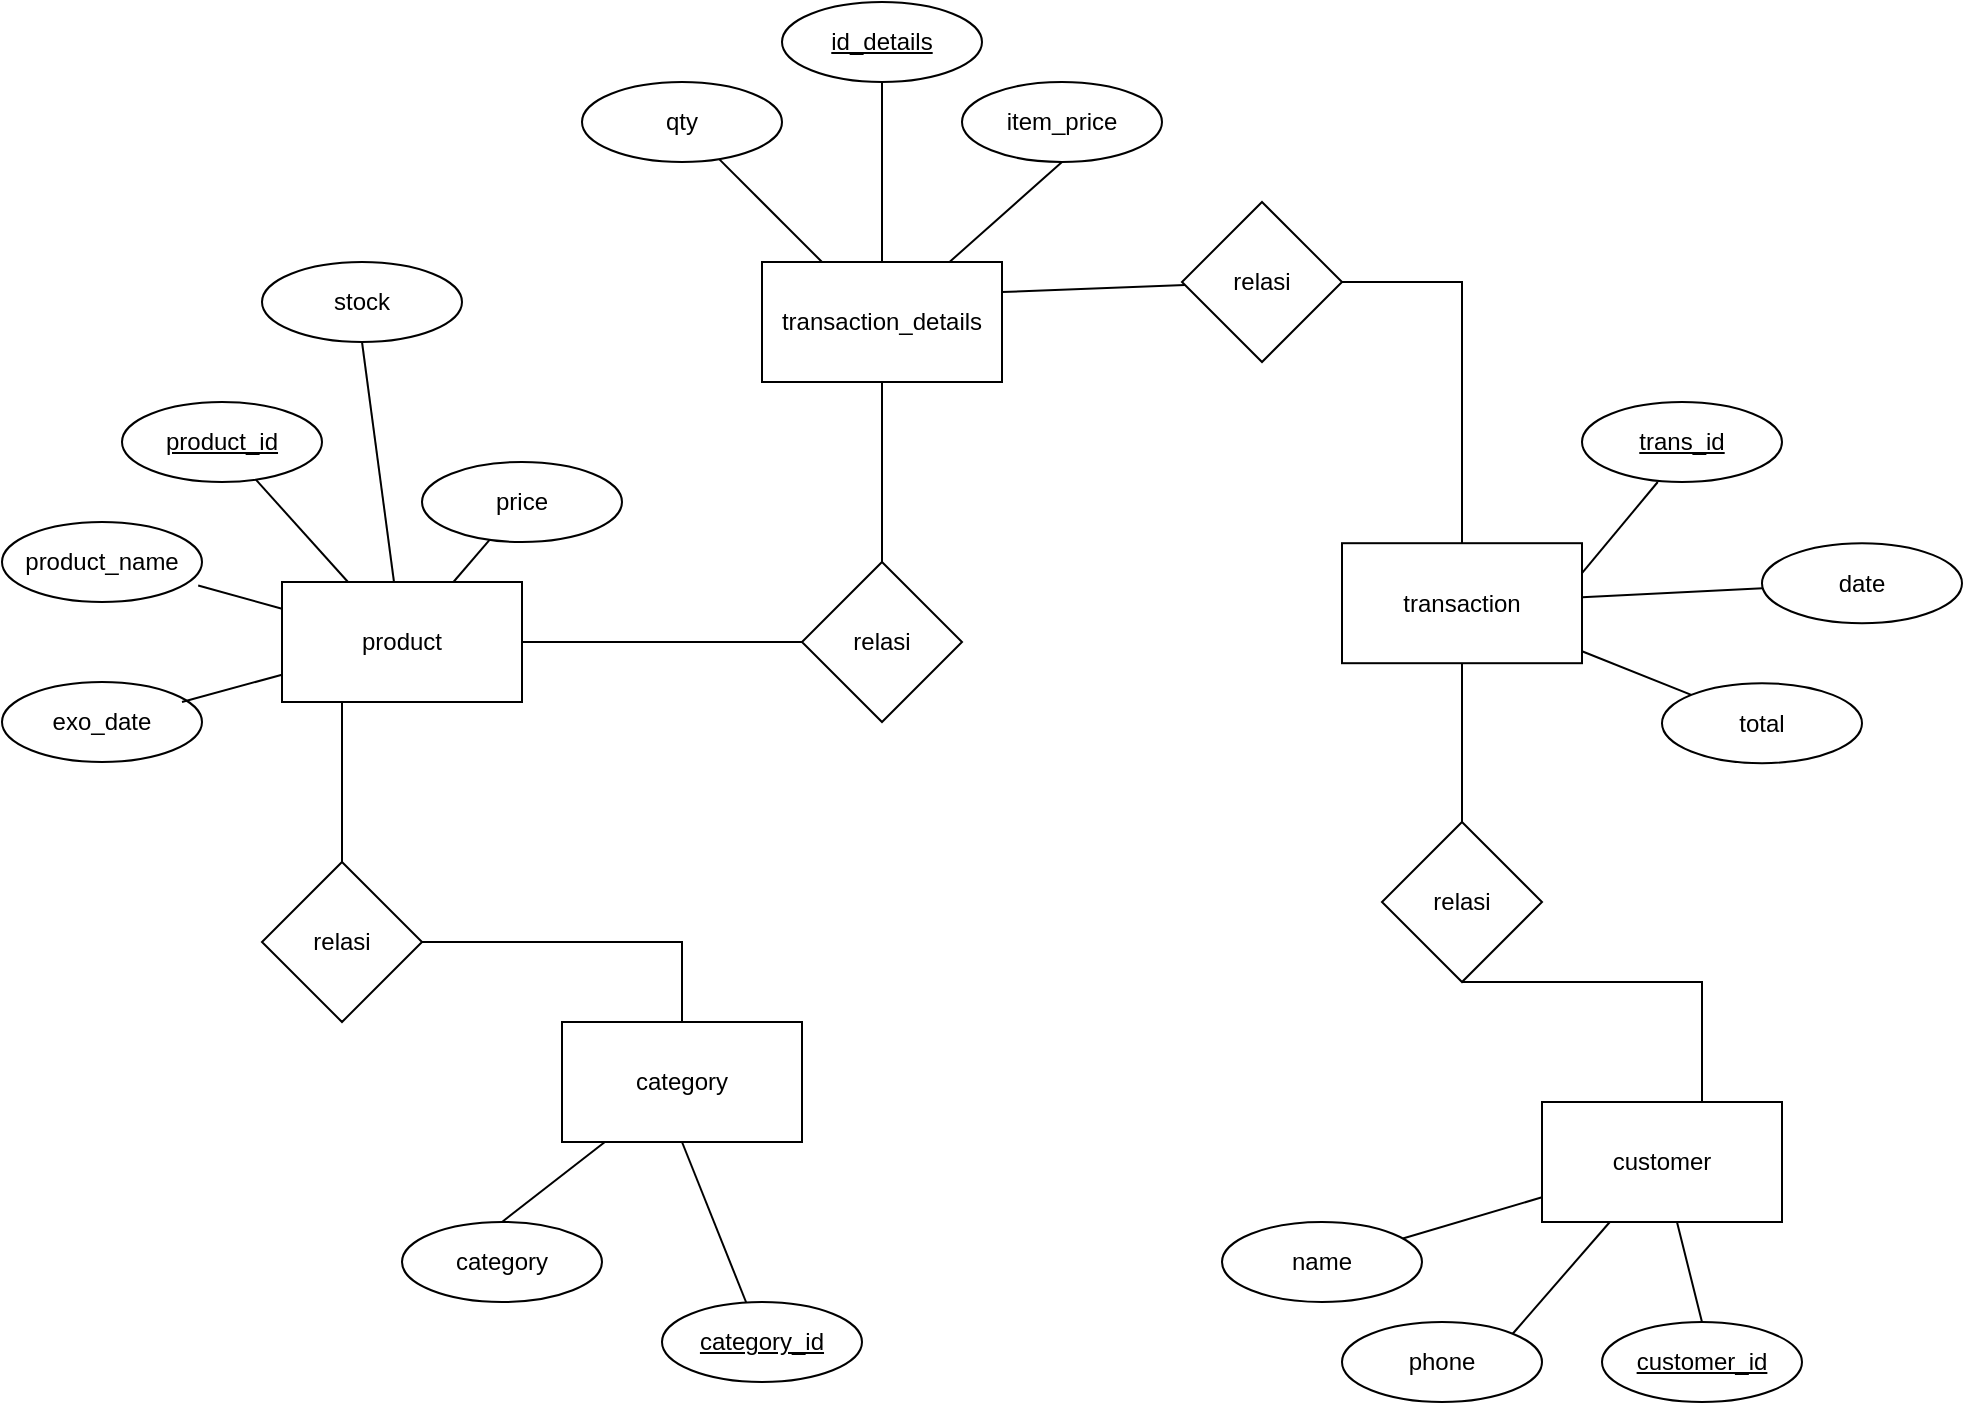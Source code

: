 <mxfile version="22.1.2" type="device">
  <diagram name="Page-1" id="vXNNxJSfNinaxb2HAwLt">
    <mxGraphModel dx="1059" dy="692" grid="1" gridSize="10" guides="1" tooltips="1" connect="1" arrows="1" fold="1" page="1" pageScale="1" pageWidth="1100" pageHeight="850" math="0" shadow="0">
      <root>
        <mxCell id="0" />
        <mxCell id="1" parent="0" />
        <mxCell id="CJC2urglRHMl2Ul392gx-1" value="transaction_details" style="rounded=0;whiteSpace=wrap;html=1;" vertex="1" parent="1">
          <mxGeometry x="390" y="160" width="120" height="60" as="geometry" />
        </mxCell>
        <mxCell id="CJC2urglRHMl2Ul392gx-2" value="product" style="rounded=0;whiteSpace=wrap;html=1;" vertex="1" parent="1">
          <mxGeometry x="150" y="320" width="120" height="60" as="geometry" />
        </mxCell>
        <mxCell id="CJC2urglRHMl2Ul392gx-3" value="transaction" style="rounded=0;whiteSpace=wrap;html=1;" vertex="1" parent="1">
          <mxGeometry x="680" y="300.6" width="120" height="60" as="geometry" />
        </mxCell>
        <mxCell id="CJC2urglRHMl2Ul392gx-4" value="customer" style="rounded=0;whiteSpace=wrap;html=1;" vertex="1" parent="1">
          <mxGeometry x="780" y="580" width="120" height="60" as="geometry" />
        </mxCell>
        <mxCell id="CJC2urglRHMl2Ul392gx-5" value="category" style="rounded=0;whiteSpace=wrap;html=1;" vertex="1" parent="1">
          <mxGeometry x="290" y="540" width="120" height="60" as="geometry" />
        </mxCell>
        <mxCell id="CJC2urglRHMl2Ul392gx-6" value="product_id" style="ellipse;whiteSpace=wrap;html=1;align=center;fontStyle=4;" vertex="1" parent="1">
          <mxGeometry x="70" y="230" width="100" height="40" as="geometry" />
        </mxCell>
        <mxCell id="CJC2urglRHMl2Ul392gx-7" value="id_details" style="ellipse;whiteSpace=wrap;html=1;align=center;fontStyle=4;" vertex="1" parent="1">
          <mxGeometry x="400" y="30" width="100" height="40" as="geometry" />
        </mxCell>
        <mxCell id="CJC2urglRHMl2Ul392gx-8" value="category_id" style="ellipse;whiteSpace=wrap;html=1;align=center;fontStyle=4;" vertex="1" parent="1">
          <mxGeometry x="340" y="680" width="100" height="40" as="geometry" />
        </mxCell>
        <mxCell id="CJC2urglRHMl2Ul392gx-9" value="trans_id" style="ellipse;whiteSpace=wrap;html=1;align=center;fontStyle=4;" vertex="1" parent="1">
          <mxGeometry x="800" y="230" width="100" height="40" as="geometry" />
        </mxCell>
        <mxCell id="CJC2urglRHMl2Ul392gx-10" value="customer_id" style="ellipse;whiteSpace=wrap;html=1;align=center;fontStyle=4;" vertex="1" parent="1">
          <mxGeometry x="810" y="690" width="100" height="40" as="geometry" />
        </mxCell>
        <mxCell id="CJC2urglRHMl2Ul392gx-11" value="" style="endArrow=none;html=1;rounded=0;" edge="1" parent="1" source="CJC2urglRHMl2Ul392gx-7" target="CJC2urglRHMl2Ul392gx-1">
          <mxGeometry relative="1" as="geometry">
            <mxPoint x="320" y="220" as="sourcePoint" />
            <mxPoint x="480" y="220" as="targetPoint" />
          </mxGeometry>
        </mxCell>
        <mxCell id="CJC2urglRHMl2Ul392gx-12" value="" style="endArrow=none;html=1;rounded=0;exitX=1;exitY=0.25;exitDx=0;exitDy=0;" edge="1" parent="1" source="CJC2urglRHMl2Ul392gx-3">
          <mxGeometry width="50" height="50" relative="1" as="geometry">
            <mxPoint x="490" y="240.6" as="sourcePoint" />
            <mxPoint x="837.873" y="270.003" as="targetPoint" />
          </mxGeometry>
        </mxCell>
        <mxCell id="CJC2urglRHMl2Ul392gx-13" value="" style="endArrow=none;html=1;rounded=0;entryX=0.5;entryY=0;entryDx=0;entryDy=0;" edge="1" parent="1" source="CJC2urglRHMl2Ul392gx-4" target="CJC2urglRHMl2Ul392gx-10">
          <mxGeometry width="50" height="50" relative="1" as="geometry">
            <mxPoint x="750" y="385" as="sourcePoint" />
            <mxPoint x="783" y="349" as="targetPoint" />
          </mxGeometry>
        </mxCell>
        <mxCell id="CJC2urglRHMl2Ul392gx-15" value="" style="endArrow=none;html=1;rounded=0;" edge="1" parent="1" source="CJC2urglRHMl2Ul392gx-2" target="CJC2urglRHMl2Ul392gx-6">
          <mxGeometry width="50" height="50" relative="1" as="geometry">
            <mxPoint x="380" y="440" as="sourcePoint" />
            <mxPoint x="430" y="390" as="targetPoint" />
          </mxGeometry>
        </mxCell>
        <mxCell id="CJC2urglRHMl2Ul392gx-16" value="" style="endArrow=none;html=1;rounded=0;entryX=0.5;entryY=1;entryDx=0;entryDy=0;" edge="1" parent="1" source="CJC2urglRHMl2Ul392gx-8" target="CJC2urglRHMl2Ul392gx-5">
          <mxGeometry width="50" height="50" relative="1" as="geometry">
            <mxPoint x="550" y="470" as="sourcePoint" />
            <mxPoint x="600" y="420" as="targetPoint" />
          </mxGeometry>
        </mxCell>
        <mxCell id="CJC2urglRHMl2Ul392gx-17" value="qty" style="ellipse;whiteSpace=wrap;html=1;align=center;" vertex="1" parent="1">
          <mxGeometry x="300" y="70" width="100" height="40" as="geometry" />
        </mxCell>
        <mxCell id="CJC2urglRHMl2Ul392gx-18" value="item_price" style="ellipse;whiteSpace=wrap;html=1;align=center;" vertex="1" parent="1">
          <mxGeometry x="490" y="70" width="100" height="40" as="geometry" />
        </mxCell>
        <mxCell id="CJC2urglRHMl2Ul392gx-19" value="category" style="ellipse;whiteSpace=wrap;html=1;align=center;" vertex="1" parent="1">
          <mxGeometry x="210" y="640" width="100" height="40" as="geometry" />
        </mxCell>
        <mxCell id="CJC2urglRHMl2Ul392gx-21" value="date" style="ellipse;whiteSpace=wrap;html=1;align=center;" vertex="1" parent="1">
          <mxGeometry x="890" y="300.6" width="100" height="40" as="geometry" />
        </mxCell>
        <mxCell id="CJC2urglRHMl2Ul392gx-22" value="total" style="ellipse;whiteSpace=wrap;html=1;align=center;" vertex="1" parent="1">
          <mxGeometry x="840" y="370.6" width="100" height="40" as="geometry" />
        </mxCell>
        <mxCell id="CJC2urglRHMl2Ul392gx-23" value="" style="endArrow=none;html=1;rounded=0;" edge="1" parent="1" source="CJC2urglRHMl2Ul392gx-1" target="CJC2urglRHMl2Ul392gx-17">
          <mxGeometry width="50" height="50" relative="1" as="geometry">
            <mxPoint x="410" y="330" as="sourcePoint" />
            <mxPoint x="460" y="280" as="targetPoint" />
          </mxGeometry>
        </mxCell>
        <mxCell id="CJC2urglRHMl2Ul392gx-24" value="" style="endArrow=none;html=1;rounded=0;" edge="1" parent="1" source="CJC2urglRHMl2Ul392gx-3" target="CJC2urglRHMl2Ul392gx-21">
          <mxGeometry width="50" height="50" relative="1" as="geometry">
            <mxPoint x="520" y="330.6" as="sourcePoint" />
            <mxPoint x="570" y="280.6" as="targetPoint" />
          </mxGeometry>
        </mxCell>
        <mxCell id="CJC2urglRHMl2Ul392gx-25" value="" style="endArrow=none;html=1;rounded=0;entryX=0;entryY=0;entryDx=0;entryDy=0;" edge="1" parent="1" source="CJC2urglRHMl2Ul392gx-3" target="CJC2urglRHMl2Ul392gx-22">
          <mxGeometry width="50" height="50" relative="1" as="geometry">
            <mxPoint x="520" y="330.6" as="sourcePoint" />
            <mxPoint x="570" y="280.6" as="targetPoint" />
          </mxGeometry>
        </mxCell>
        <mxCell id="CJC2urglRHMl2Ul392gx-26" value="product_name" style="ellipse;whiteSpace=wrap;html=1;align=center;" vertex="1" parent="1">
          <mxGeometry x="10" y="290" width="100" height="40" as="geometry" />
        </mxCell>
        <mxCell id="CJC2urglRHMl2Ul392gx-27" value="price" style="ellipse;whiteSpace=wrap;html=1;align=center;" vertex="1" parent="1">
          <mxGeometry x="220" y="260" width="100" height="40" as="geometry" />
        </mxCell>
        <mxCell id="CJC2urglRHMl2Ul392gx-28" value="stock" style="ellipse;whiteSpace=wrap;html=1;align=center;" vertex="1" parent="1">
          <mxGeometry x="140" y="160" width="100" height="40" as="geometry" />
        </mxCell>
        <mxCell id="CJC2urglRHMl2Ul392gx-29" value="exo_date" style="ellipse;whiteSpace=wrap;html=1;align=center;" vertex="1" parent="1">
          <mxGeometry x="10" y="370" width="100" height="40" as="geometry" />
        </mxCell>
        <mxCell id="CJC2urglRHMl2Ul392gx-31" value="" style="endArrow=none;html=1;rounded=0;" edge="1" parent="1" source="CJC2urglRHMl2Ul392gx-2" target="CJC2urglRHMl2Ul392gx-27">
          <mxGeometry width="50" height="50" relative="1" as="geometry">
            <mxPoint x="410" y="460" as="sourcePoint" />
            <mxPoint x="460" y="410" as="targetPoint" />
          </mxGeometry>
        </mxCell>
        <mxCell id="CJC2urglRHMl2Ul392gx-32" value="" style="endArrow=none;html=1;rounded=0;entryX=0.981;entryY=0.794;entryDx=0;entryDy=0;entryPerimeter=0;" edge="1" parent="1" source="CJC2urglRHMl2Ul392gx-2" target="CJC2urglRHMl2Ul392gx-26">
          <mxGeometry width="50" height="50" relative="1" as="geometry">
            <mxPoint x="200" y="360" as="sourcePoint" />
            <mxPoint x="460" y="410" as="targetPoint" />
          </mxGeometry>
        </mxCell>
        <mxCell id="CJC2urglRHMl2Ul392gx-33" value="" style="endArrow=none;html=1;rounded=0;" edge="1" parent="1" target="CJC2urglRHMl2Ul392gx-2">
          <mxGeometry width="50" height="50" relative="1" as="geometry">
            <mxPoint x="100" y="380" as="sourcePoint" />
            <mxPoint x="460" y="410" as="targetPoint" />
          </mxGeometry>
        </mxCell>
        <mxCell id="CJC2urglRHMl2Ul392gx-35" value="" style="endArrow=none;html=1;rounded=0;exitX=0.5;exitY=1;exitDx=0;exitDy=0;" edge="1" parent="1" source="CJC2urglRHMl2Ul392gx-28" target="CJC2urglRHMl2Ul392gx-2">
          <mxGeometry width="50" height="50" relative="1" as="geometry">
            <mxPoint x="410" y="460" as="sourcePoint" />
            <mxPoint x="460" y="410" as="targetPoint" />
          </mxGeometry>
        </mxCell>
        <mxCell id="CJC2urglRHMl2Ul392gx-37" value="" style="endArrow=none;html=1;rounded=0;exitX=0.5;exitY=0;exitDx=0;exitDy=0;" edge="1" parent="1" source="CJC2urglRHMl2Ul392gx-19" target="CJC2urglRHMl2Ul392gx-5">
          <mxGeometry width="50" height="50" relative="1" as="geometry">
            <mxPoint x="410" y="460" as="sourcePoint" />
            <mxPoint x="460" y="410" as="targetPoint" />
          </mxGeometry>
        </mxCell>
        <mxCell id="CJC2urglRHMl2Ul392gx-38" value="" style="endArrow=none;html=1;rounded=0;entryX=0.5;entryY=1;entryDx=0;entryDy=0;" edge="1" parent="1" source="CJC2urglRHMl2Ul392gx-1" target="CJC2urglRHMl2Ul392gx-18">
          <mxGeometry width="50" height="50" relative="1" as="geometry">
            <mxPoint x="410" y="330" as="sourcePoint" />
            <mxPoint x="460" y="280" as="targetPoint" />
          </mxGeometry>
        </mxCell>
        <mxCell id="CJC2urglRHMl2Ul392gx-39" value="relasi" style="rhombus;whiteSpace=wrap;html=1;" vertex="1" parent="1">
          <mxGeometry x="410" y="310" width="80" height="80" as="geometry" />
        </mxCell>
        <mxCell id="CJC2urglRHMl2Ul392gx-40" value="relasi" style="rhombus;whiteSpace=wrap;html=1;" vertex="1" parent="1">
          <mxGeometry x="140" y="460" width="80" height="80" as="geometry" />
        </mxCell>
        <mxCell id="CJC2urglRHMl2Ul392gx-41" value="relasi" style="rhombus;whiteSpace=wrap;html=1;" vertex="1" parent="1">
          <mxGeometry x="700" y="440" width="80" height="80" as="geometry" />
        </mxCell>
        <mxCell id="CJC2urglRHMl2Ul392gx-42" value="relasi" style="rhombus;whiteSpace=wrap;html=1;" vertex="1" parent="1">
          <mxGeometry x="600" y="130" width="80" height="80" as="geometry" />
        </mxCell>
        <mxCell id="CJC2urglRHMl2Ul392gx-43" value="" style="endArrow=none;html=1;rounded=0;exitX=1;exitY=0.5;exitDx=0;exitDy=0;entryX=0;entryY=0.5;entryDx=0;entryDy=0;" edge="1" parent="1" source="CJC2urglRHMl2Ul392gx-2" target="CJC2urglRHMl2Ul392gx-39">
          <mxGeometry width="50" height="50" relative="1" as="geometry">
            <mxPoint x="410" y="460" as="sourcePoint" />
            <mxPoint x="460" y="410" as="targetPoint" />
          </mxGeometry>
        </mxCell>
        <mxCell id="CJC2urglRHMl2Ul392gx-44" value="" style="endArrow=none;html=1;rounded=0;exitX=0.5;exitY=1;exitDx=0;exitDy=0;" edge="1" parent="1" source="CJC2urglRHMl2Ul392gx-1" target="CJC2urglRHMl2Ul392gx-39">
          <mxGeometry width="50" height="50" relative="1" as="geometry">
            <mxPoint x="280" y="360" as="sourcePoint" />
            <mxPoint x="410" y="360" as="targetPoint" />
          </mxGeometry>
        </mxCell>
        <mxCell id="CJC2urglRHMl2Ul392gx-45" value="" style="endArrow=none;html=1;rounded=0;" edge="1" parent="1" source="CJC2urglRHMl2Ul392gx-41" target="CJC2urglRHMl2Ul392gx-3">
          <mxGeometry width="50" height="50" relative="1" as="geometry">
            <mxPoint x="410" y="460" as="sourcePoint" />
            <mxPoint x="460" y="410" as="targetPoint" />
          </mxGeometry>
        </mxCell>
        <mxCell id="CJC2urglRHMl2Ul392gx-46" value="" style="endArrow=none;html=1;rounded=0;entryX=0.5;entryY=1;entryDx=0;entryDy=0;" edge="1" parent="1" target="CJC2urglRHMl2Ul392gx-41">
          <mxGeometry width="50" height="50" relative="1" as="geometry">
            <mxPoint x="860" y="580" as="sourcePoint" />
            <mxPoint x="460" y="410" as="targetPoint" />
            <Array as="points">
              <mxPoint x="860" y="520" />
            </Array>
          </mxGeometry>
        </mxCell>
        <mxCell id="CJC2urglRHMl2Ul392gx-47" value="" style="endArrow=none;html=1;rounded=0;entryX=0.25;entryY=1;entryDx=0;entryDy=0;exitX=0.5;exitY=0;exitDx=0;exitDy=0;" edge="1" parent="1" source="CJC2urglRHMl2Ul392gx-40" target="CJC2urglRHMl2Ul392gx-2">
          <mxGeometry width="50" height="50" relative="1" as="geometry">
            <mxPoint x="410" y="460" as="sourcePoint" />
            <mxPoint x="460" y="410" as="targetPoint" />
          </mxGeometry>
        </mxCell>
        <mxCell id="CJC2urglRHMl2Ul392gx-48" value="" style="endArrow=none;html=1;rounded=0;" edge="1" parent="1" source="CJC2urglRHMl2Ul392gx-40" target="CJC2urglRHMl2Ul392gx-5">
          <mxGeometry width="50" height="50" relative="1" as="geometry">
            <mxPoint x="410" y="460" as="sourcePoint" />
            <mxPoint x="460" y="410" as="targetPoint" />
            <Array as="points">
              <mxPoint x="350" y="500" />
            </Array>
          </mxGeometry>
        </mxCell>
        <mxCell id="CJC2urglRHMl2Ul392gx-49" value="" style="endArrow=none;html=1;rounded=0;entryX=1;entryY=0.25;entryDx=0;entryDy=0;" edge="1" parent="1" source="CJC2urglRHMl2Ul392gx-42" target="CJC2urglRHMl2Ul392gx-1">
          <mxGeometry width="50" height="50" relative="1" as="geometry">
            <mxPoint x="410" y="460" as="sourcePoint" />
            <mxPoint x="460" y="410" as="targetPoint" />
          </mxGeometry>
        </mxCell>
        <mxCell id="CJC2urglRHMl2Ul392gx-50" value="" style="endArrow=none;html=1;rounded=0;" edge="1" parent="1" source="CJC2urglRHMl2Ul392gx-3" target="CJC2urglRHMl2Ul392gx-42">
          <mxGeometry width="50" height="50" relative="1" as="geometry">
            <mxPoint x="410" y="460" as="sourcePoint" />
            <mxPoint x="460" y="410" as="targetPoint" />
            <Array as="points">
              <mxPoint x="740" y="170" />
            </Array>
          </mxGeometry>
        </mxCell>
        <mxCell id="CJC2urglRHMl2Ul392gx-51" value="name" style="ellipse;whiteSpace=wrap;html=1;align=center;" vertex="1" parent="1">
          <mxGeometry x="620" y="640" width="100" height="40" as="geometry" />
        </mxCell>
        <mxCell id="CJC2urglRHMl2Ul392gx-52" value="phone" style="ellipse;whiteSpace=wrap;html=1;align=center;" vertex="1" parent="1">
          <mxGeometry x="680" y="690" width="100" height="40" as="geometry" />
        </mxCell>
        <mxCell id="CJC2urglRHMl2Ul392gx-53" value="" style="endArrow=none;html=1;rounded=0;" edge="1" parent="1" source="CJC2urglRHMl2Ul392gx-51" target="CJC2urglRHMl2Ul392gx-4">
          <mxGeometry width="50" height="50" relative="1" as="geometry">
            <mxPoint x="410" y="460" as="sourcePoint" />
            <mxPoint x="460" y="410" as="targetPoint" />
          </mxGeometry>
        </mxCell>
        <mxCell id="CJC2urglRHMl2Ul392gx-54" value="" style="endArrow=none;html=1;rounded=0;exitX=1;exitY=0;exitDx=0;exitDy=0;" edge="1" parent="1" source="CJC2urglRHMl2Ul392gx-52" target="CJC2urglRHMl2Ul392gx-4">
          <mxGeometry width="50" height="50" relative="1" as="geometry">
            <mxPoint x="410" y="460" as="sourcePoint" />
            <mxPoint x="460" y="410" as="targetPoint" />
          </mxGeometry>
        </mxCell>
      </root>
    </mxGraphModel>
  </diagram>
</mxfile>
